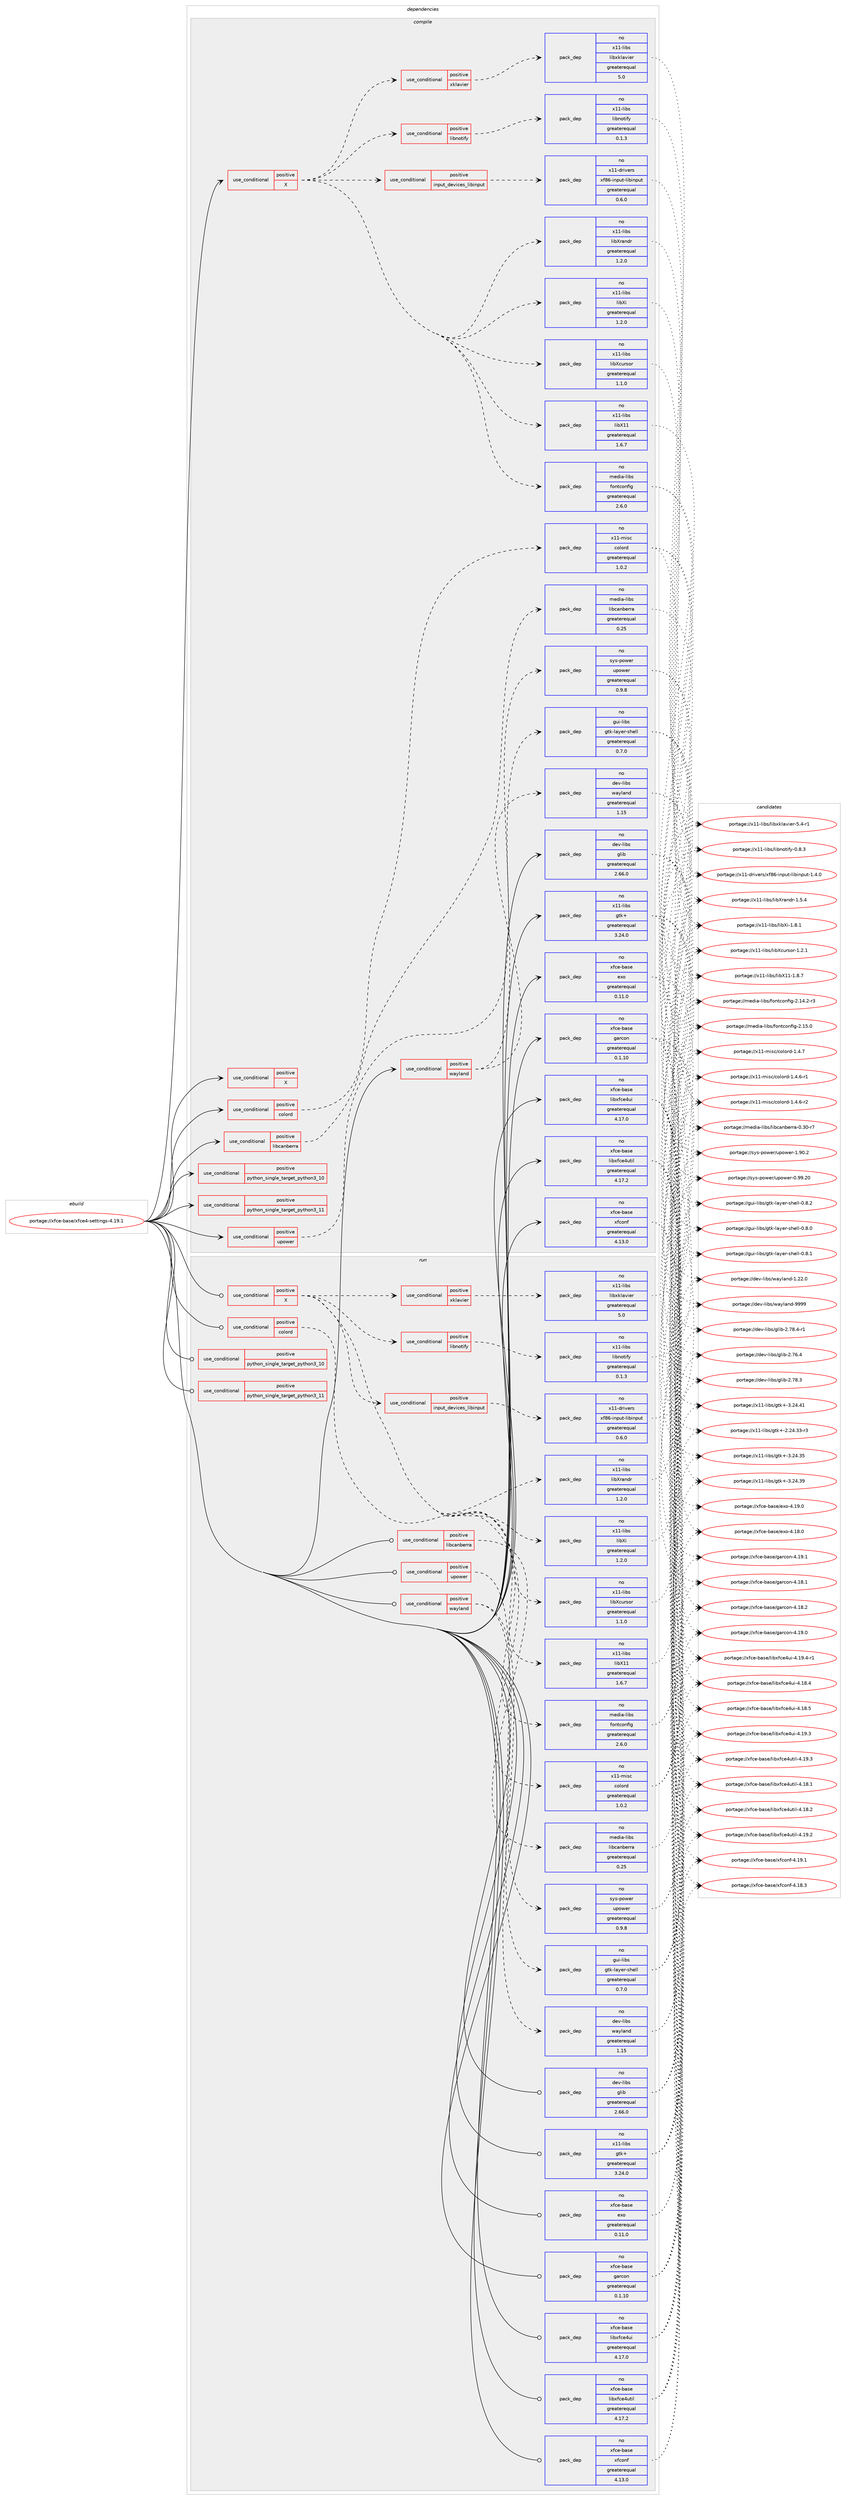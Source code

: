 digraph prolog {

# *************
# Graph options
# *************

newrank=true;
concentrate=true;
compound=true;
graph [rankdir=LR,fontname=Helvetica,fontsize=10,ranksep=1.5];#, ranksep=2.5, nodesep=0.2];
edge  [arrowhead=vee];
node  [fontname=Helvetica,fontsize=10];

# **********
# The ebuild
# **********

subgraph cluster_leftcol {
color=gray;
rank=same;
label=<<i>ebuild</i>>;
id [label="portage://xfce-base/xfce4-settings-4.19.1", color=red, width=4, href="../xfce-base/xfce4-settings-4.19.1.svg"];
}

# ****************
# The dependencies
# ****************

subgraph cluster_midcol {
color=gray;
label=<<i>dependencies</i>>;
subgraph cluster_compile {
fillcolor="#eeeeee";
style=filled;
label=<<i>compile</i>>;
subgraph cond17835 {
dependency27561 [label=<<TABLE BORDER="0" CELLBORDER="1" CELLSPACING="0" CELLPADDING="4"><TR><TD ROWSPAN="3" CELLPADDING="10">use_conditional</TD></TR><TR><TD>positive</TD></TR><TR><TD>X</TD></TR></TABLE>>, shape=none, color=red];
subgraph pack9404 {
dependency27562 [label=<<TABLE BORDER="0" CELLBORDER="1" CELLSPACING="0" CELLPADDING="4" WIDTH="220"><TR><TD ROWSPAN="6" CELLPADDING="30">pack_dep</TD></TR><TR><TD WIDTH="110">no</TD></TR><TR><TD>media-libs</TD></TR><TR><TD>fontconfig</TD></TR><TR><TD>greaterequal</TD></TR><TR><TD>2.6.0</TD></TR></TABLE>>, shape=none, color=blue];
}
dependency27561:e -> dependency27562:w [weight=20,style="dashed",arrowhead="vee"];
subgraph pack9405 {
dependency27563 [label=<<TABLE BORDER="0" CELLBORDER="1" CELLSPACING="0" CELLPADDING="4" WIDTH="220"><TR><TD ROWSPAN="6" CELLPADDING="30">pack_dep</TD></TR><TR><TD WIDTH="110">no</TD></TR><TR><TD>x11-libs</TD></TR><TR><TD>libX11</TD></TR><TR><TD>greaterequal</TD></TR><TR><TD>1.6.7</TD></TR></TABLE>>, shape=none, color=blue];
}
dependency27561:e -> dependency27563:w [weight=20,style="dashed",arrowhead="vee"];
subgraph pack9406 {
dependency27564 [label=<<TABLE BORDER="0" CELLBORDER="1" CELLSPACING="0" CELLPADDING="4" WIDTH="220"><TR><TD ROWSPAN="6" CELLPADDING="30">pack_dep</TD></TR><TR><TD WIDTH="110">no</TD></TR><TR><TD>x11-libs</TD></TR><TR><TD>libXcursor</TD></TR><TR><TD>greaterequal</TD></TR><TR><TD>1.1.0</TD></TR></TABLE>>, shape=none, color=blue];
}
dependency27561:e -> dependency27564:w [weight=20,style="dashed",arrowhead="vee"];
subgraph pack9407 {
dependency27565 [label=<<TABLE BORDER="0" CELLBORDER="1" CELLSPACING="0" CELLPADDING="4" WIDTH="220"><TR><TD ROWSPAN="6" CELLPADDING="30">pack_dep</TD></TR><TR><TD WIDTH="110">no</TD></TR><TR><TD>x11-libs</TD></TR><TR><TD>libXi</TD></TR><TR><TD>greaterequal</TD></TR><TR><TD>1.2.0</TD></TR></TABLE>>, shape=none, color=blue];
}
dependency27561:e -> dependency27565:w [weight=20,style="dashed",arrowhead="vee"];
subgraph pack9408 {
dependency27566 [label=<<TABLE BORDER="0" CELLBORDER="1" CELLSPACING="0" CELLPADDING="4" WIDTH="220"><TR><TD ROWSPAN="6" CELLPADDING="30">pack_dep</TD></TR><TR><TD WIDTH="110">no</TD></TR><TR><TD>x11-libs</TD></TR><TR><TD>libXrandr</TD></TR><TR><TD>greaterequal</TD></TR><TR><TD>1.2.0</TD></TR></TABLE>>, shape=none, color=blue];
}
dependency27561:e -> dependency27566:w [weight=20,style="dashed",arrowhead="vee"];
subgraph cond17836 {
dependency27567 [label=<<TABLE BORDER="0" CELLBORDER="1" CELLSPACING="0" CELLPADDING="4"><TR><TD ROWSPAN="3" CELLPADDING="10">use_conditional</TD></TR><TR><TD>positive</TD></TR><TR><TD>input_devices_libinput</TD></TR></TABLE>>, shape=none, color=red];
subgraph pack9409 {
dependency27568 [label=<<TABLE BORDER="0" CELLBORDER="1" CELLSPACING="0" CELLPADDING="4" WIDTH="220"><TR><TD ROWSPAN="6" CELLPADDING="30">pack_dep</TD></TR><TR><TD WIDTH="110">no</TD></TR><TR><TD>x11-drivers</TD></TR><TR><TD>xf86-input-libinput</TD></TR><TR><TD>greaterequal</TD></TR><TR><TD>0.6.0</TD></TR></TABLE>>, shape=none, color=blue];
}
dependency27567:e -> dependency27568:w [weight=20,style="dashed",arrowhead="vee"];
}
dependency27561:e -> dependency27567:w [weight=20,style="dashed",arrowhead="vee"];
subgraph cond17837 {
dependency27569 [label=<<TABLE BORDER="0" CELLBORDER="1" CELLSPACING="0" CELLPADDING="4"><TR><TD ROWSPAN="3" CELLPADDING="10">use_conditional</TD></TR><TR><TD>positive</TD></TR><TR><TD>libnotify</TD></TR></TABLE>>, shape=none, color=red];
subgraph pack9410 {
dependency27570 [label=<<TABLE BORDER="0" CELLBORDER="1" CELLSPACING="0" CELLPADDING="4" WIDTH="220"><TR><TD ROWSPAN="6" CELLPADDING="30">pack_dep</TD></TR><TR><TD WIDTH="110">no</TD></TR><TR><TD>x11-libs</TD></TR><TR><TD>libnotify</TD></TR><TR><TD>greaterequal</TD></TR><TR><TD>0.1.3</TD></TR></TABLE>>, shape=none, color=blue];
}
dependency27569:e -> dependency27570:w [weight=20,style="dashed",arrowhead="vee"];
}
dependency27561:e -> dependency27569:w [weight=20,style="dashed",arrowhead="vee"];
subgraph cond17838 {
dependency27571 [label=<<TABLE BORDER="0" CELLBORDER="1" CELLSPACING="0" CELLPADDING="4"><TR><TD ROWSPAN="3" CELLPADDING="10">use_conditional</TD></TR><TR><TD>positive</TD></TR><TR><TD>xklavier</TD></TR></TABLE>>, shape=none, color=red];
subgraph pack9411 {
dependency27572 [label=<<TABLE BORDER="0" CELLBORDER="1" CELLSPACING="0" CELLPADDING="4" WIDTH="220"><TR><TD ROWSPAN="6" CELLPADDING="30">pack_dep</TD></TR><TR><TD WIDTH="110">no</TD></TR><TR><TD>x11-libs</TD></TR><TR><TD>libxklavier</TD></TR><TR><TD>greaterequal</TD></TR><TR><TD>5.0</TD></TR></TABLE>>, shape=none, color=blue];
}
dependency27571:e -> dependency27572:w [weight=20,style="dashed",arrowhead="vee"];
}
dependency27561:e -> dependency27571:w [weight=20,style="dashed",arrowhead="vee"];
}
id:e -> dependency27561:w [weight=20,style="solid",arrowhead="vee"];
subgraph cond17839 {
dependency27573 [label=<<TABLE BORDER="0" CELLBORDER="1" CELLSPACING="0" CELLPADDING="4"><TR><TD ROWSPAN="3" CELLPADDING="10">use_conditional</TD></TR><TR><TD>positive</TD></TR><TR><TD>X</TD></TR></TABLE>>, shape=none, color=red];
# *** BEGIN UNKNOWN DEPENDENCY TYPE (TODO) ***
# dependency27573 -> package_dependency(portage://xfce-base/xfce4-settings-4.19.1,install,no,x11-base,xorg-proto,none,[,,],[],[])
# *** END UNKNOWN DEPENDENCY TYPE (TODO) ***

}
id:e -> dependency27573:w [weight=20,style="solid",arrowhead="vee"];
subgraph cond17840 {
dependency27574 [label=<<TABLE BORDER="0" CELLBORDER="1" CELLSPACING="0" CELLPADDING="4"><TR><TD ROWSPAN="3" CELLPADDING="10">use_conditional</TD></TR><TR><TD>positive</TD></TR><TR><TD>colord</TD></TR></TABLE>>, shape=none, color=red];
subgraph pack9412 {
dependency27575 [label=<<TABLE BORDER="0" CELLBORDER="1" CELLSPACING="0" CELLPADDING="4" WIDTH="220"><TR><TD ROWSPAN="6" CELLPADDING="30">pack_dep</TD></TR><TR><TD WIDTH="110">no</TD></TR><TR><TD>x11-misc</TD></TR><TR><TD>colord</TD></TR><TR><TD>greaterequal</TD></TR><TR><TD>1.0.2</TD></TR></TABLE>>, shape=none, color=blue];
}
dependency27574:e -> dependency27575:w [weight=20,style="dashed",arrowhead="vee"];
}
id:e -> dependency27574:w [weight=20,style="solid",arrowhead="vee"];
subgraph cond17841 {
dependency27576 [label=<<TABLE BORDER="0" CELLBORDER="1" CELLSPACING="0" CELLPADDING="4"><TR><TD ROWSPAN="3" CELLPADDING="10">use_conditional</TD></TR><TR><TD>positive</TD></TR><TR><TD>libcanberra</TD></TR></TABLE>>, shape=none, color=red];
subgraph pack9413 {
dependency27577 [label=<<TABLE BORDER="0" CELLBORDER="1" CELLSPACING="0" CELLPADDING="4" WIDTH="220"><TR><TD ROWSPAN="6" CELLPADDING="30">pack_dep</TD></TR><TR><TD WIDTH="110">no</TD></TR><TR><TD>media-libs</TD></TR><TR><TD>libcanberra</TD></TR><TR><TD>greaterequal</TD></TR><TR><TD>0.25</TD></TR></TABLE>>, shape=none, color=blue];
}
dependency27576:e -> dependency27577:w [weight=20,style="dashed",arrowhead="vee"];
}
id:e -> dependency27576:w [weight=20,style="solid",arrowhead="vee"];
subgraph cond17842 {
dependency27578 [label=<<TABLE BORDER="0" CELLBORDER="1" CELLSPACING="0" CELLPADDING="4"><TR><TD ROWSPAN="3" CELLPADDING="10">use_conditional</TD></TR><TR><TD>positive</TD></TR><TR><TD>python_single_target_python3_10</TD></TR></TABLE>>, shape=none, color=red];
# *** BEGIN UNKNOWN DEPENDENCY TYPE (TODO) ***
# dependency27578 -> package_dependency(portage://xfce-base/xfce4-settings-4.19.1,install,no,dev-lang,python,none,[,,],[slot(3.10)],[])
# *** END UNKNOWN DEPENDENCY TYPE (TODO) ***

}
id:e -> dependency27578:w [weight=20,style="solid",arrowhead="vee"];
subgraph cond17843 {
dependency27579 [label=<<TABLE BORDER="0" CELLBORDER="1" CELLSPACING="0" CELLPADDING="4"><TR><TD ROWSPAN="3" CELLPADDING="10">use_conditional</TD></TR><TR><TD>positive</TD></TR><TR><TD>python_single_target_python3_11</TD></TR></TABLE>>, shape=none, color=red];
# *** BEGIN UNKNOWN DEPENDENCY TYPE (TODO) ***
# dependency27579 -> package_dependency(portage://xfce-base/xfce4-settings-4.19.1,install,no,dev-lang,python,none,[,,],[slot(3.11)],[])
# *** END UNKNOWN DEPENDENCY TYPE (TODO) ***

}
id:e -> dependency27579:w [weight=20,style="solid",arrowhead="vee"];
subgraph cond17844 {
dependency27580 [label=<<TABLE BORDER="0" CELLBORDER="1" CELLSPACING="0" CELLPADDING="4"><TR><TD ROWSPAN="3" CELLPADDING="10">use_conditional</TD></TR><TR><TD>positive</TD></TR><TR><TD>upower</TD></TR></TABLE>>, shape=none, color=red];
subgraph pack9414 {
dependency27581 [label=<<TABLE BORDER="0" CELLBORDER="1" CELLSPACING="0" CELLPADDING="4" WIDTH="220"><TR><TD ROWSPAN="6" CELLPADDING="30">pack_dep</TD></TR><TR><TD WIDTH="110">no</TD></TR><TR><TD>sys-power</TD></TR><TR><TD>upower</TD></TR><TR><TD>greaterequal</TD></TR><TR><TD>0.9.8</TD></TR></TABLE>>, shape=none, color=blue];
}
dependency27580:e -> dependency27581:w [weight=20,style="dashed",arrowhead="vee"];
}
id:e -> dependency27580:w [weight=20,style="solid",arrowhead="vee"];
subgraph cond17845 {
dependency27582 [label=<<TABLE BORDER="0" CELLBORDER="1" CELLSPACING="0" CELLPADDING="4"><TR><TD ROWSPAN="3" CELLPADDING="10">use_conditional</TD></TR><TR><TD>positive</TD></TR><TR><TD>wayland</TD></TR></TABLE>>, shape=none, color=red];
subgraph pack9415 {
dependency27583 [label=<<TABLE BORDER="0" CELLBORDER="1" CELLSPACING="0" CELLPADDING="4" WIDTH="220"><TR><TD ROWSPAN="6" CELLPADDING="30">pack_dep</TD></TR><TR><TD WIDTH="110">no</TD></TR><TR><TD>dev-libs</TD></TR><TR><TD>wayland</TD></TR><TR><TD>greaterequal</TD></TR><TR><TD>1.15</TD></TR></TABLE>>, shape=none, color=blue];
}
dependency27582:e -> dependency27583:w [weight=20,style="dashed",arrowhead="vee"];
subgraph pack9416 {
dependency27584 [label=<<TABLE BORDER="0" CELLBORDER="1" CELLSPACING="0" CELLPADDING="4" WIDTH="220"><TR><TD ROWSPAN="6" CELLPADDING="30">pack_dep</TD></TR><TR><TD WIDTH="110">no</TD></TR><TR><TD>gui-libs</TD></TR><TR><TD>gtk-layer-shell</TD></TR><TR><TD>greaterequal</TD></TR><TR><TD>0.7.0</TD></TR></TABLE>>, shape=none, color=blue];
}
dependency27582:e -> dependency27584:w [weight=20,style="dashed",arrowhead="vee"];
}
id:e -> dependency27582:w [weight=20,style="solid",arrowhead="vee"];
subgraph pack9417 {
dependency27585 [label=<<TABLE BORDER="0" CELLBORDER="1" CELLSPACING="0" CELLPADDING="4" WIDTH="220"><TR><TD ROWSPAN="6" CELLPADDING="30">pack_dep</TD></TR><TR><TD WIDTH="110">no</TD></TR><TR><TD>dev-libs</TD></TR><TR><TD>glib</TD></TR><TR><TD>greaterequal</TD></TR><TR><TD>2.66.0</TD></TR></TABLE>>, shape=none, color=blue];
}
id:e -> dependency27585:w [weight=20,style="solid",arrowhead="vee"];
subgraph pack9418 {
dependency27586 [label=<<TABLE BORDER="0" CELLBORDER="1" CELLSPACING="0" CELLPADDING="4" WIDTH="220"><TR><TD ROWSPAN="6" CELLPADDING="30">pack_dep</TD></TR><TR><TD WIDTH="110">no</TD></TR><TR><TD>x11-libs</TD></TR><TR><TD>gtk+</TD></TR><TR><TD>greaterequal</TD></TR><TR><TD>3.24.0</TD></TR></TABLE>>, shape=none, color=blue];
}
id:e -> dependency27586:w [weight=20,style="solid",arrowhead="vee"];
subgraph pack9419 {
dependency27587 [label=<<TABLE BORDER="0" CELLBORDER="1" CELLSPACING="0" CELLPADDING="4" WIDTH="220"><TR><TD ROWSPAN="6" CELLPADDING="30">pack_dep</TD></TR><TR><TD WIDTH="110">no</TD></TR><TR><TD>xfce-base</TD></TR><TR><TD>exo</TD></TR><TR><TD>greaterequal</TD></TR><TR><TD>0.11.0</TD></TR></TABLE>>, shape=none, color=blue];
}
id:e -> dependency27587:w [weight=20,style="solid",arrowhead="vee"];
subgraph pack9420 {
dependency27588 [label=<<TABLE BORDER="0" CELLBORDER="1" CELLSPACING="0" CELLPADDING="4" WIDTH="220"><TR><TD ROWSPAN="6" CELLPADDING="30">pack_dep</TD></TR><TR><TD WIDTH="110">no</TD></TR><TR><TD>xfce-base</TD></TR><TR><TD>garcon</TD></TR><TR><TD>greaterequal</TD></TR><TR><TD>0.1.10</TD></TR></TABLE>>, shape=none, color=blue];
}
id:e -> dependency27588:w [weight=20,style="solid",arrowhead="vee"];
subgraph pack9421 {
dependency27589 [label=<<TABLE BORDER="0" CELLBORDER="1" CELLSPACING="0" CELLPADDING="4" WIDTH="220"><TR><TD ROWSPAN="6" CELLPADDING="30">pack_dep</TD></TR><TR><TD WIDTH="110">no</TD></TR><TR><TD>xfce-base</TD></TR><TR><TD>libxfce4ui</TD></TR><TR><TD>greaterequal</TD></TR><TR><TD>4.17.0</TD></TR></TABLE>>, shape=none, color=blue];
}
id:e -> dependency27589:w [weight=20,style="solid",arrowhead="vee"];
subgraph pack9422 {
dependency27590 [label=<<TABLE BORDER="0" CELLBORDER="1" CELLSPACING="0" CELLPADDING="4" WIDTH="220"><TR><TD ROWSPAN="6" CELLPADDING="30">pack_dep</TD></TR><TR><TD WIDTH="110">no</TD></TR><TR><TD>xfce-base</TD></TR><TR><TD>libxfce4util</TD></TR><TR><TD>greaterequal</TD></TR><TR><TD>4.17.2</TD></TR></TABLE>>, shape=none, color=blue];
}
id:e -> dependency27590:w [weight=20,style="solid",arrowhead="vee"];
subgraph pack9423 {
dependency27591 [label=<<TABLE BORDER="0" CELLBORDER="1" CELLSPACING="0" CELLPADDING="4" WIDTH="220"><TR><TD ROWSPAN="6" CELLPADDING="30">pack_dep</TD></TR><TR><TD WIDTH="110">no</TD></TR><TR><TD>xfce-base</TD></TR><TR><TD>xfconf</TD></TR><TR><TD>greaterequal</TD></TR><TR><TD>4.13.0</TD></TR></TABLE>>, shape=none, color=blue];
}
id:e -> dependency27591:w [weight=20,style="solid",arrowhead="vee"];
}
subgraph cluster_compileandrun {
fillcolor="#eeeeee";
style=filled;
label=<<i>compile and run</i>>;
}
subgraph cluster_run {
fillcolor="#eeeeee";
style=filled;
label=<<i>run</i>>;
subgraph cond17846 {
dependency27592 [label=<<TABLE BORDER="0" CELLBORDER="1" CELLSPACING="0" CELLPADDING="4"><TR><TD ROWSPAN="3" CELLPADDING="10">use_conditional</TD></TR><TR><TD>positive</TD></TR><TR><TD>X</TD></TR></TABLE>>, shape=none, color=red];
subgraph pack9424 {
dependency27593 [label=<<TABLE BORDER="0" CELLBORDER="1" CELLSPACING="0" CELLPADDING="4" WIDTH="220"><TR><TD ROWSPAN="6" CELLPADDING="30">pack_dep</TD></TR><TR><TD WIDTH="110">no</TD></TR><TR><TD>media-libs</TD></TR><TR><TD>fontconfig</TD></TR><TR><TD>greaterequal</TD></TR><TR><TD>2.6.0</TD></TR></TABLE>>, shape=none, color=blue];
}
dependency27592:e -> dependency27593:w [weight=20,style="dashed",arrowhead="vee"];
subgraph pack9425 {
dependency27594 [label=<<TABLE BORDER="0" CELLBORDER="1" CELLSPACING="0" CELLPADDING="4" WIDTH="220"><TR><TD ROWSPAN="6" CELLPADDING="30">pack_dep</TD></TR><TR><TD WIDTH="110">no</TD></TR><TR><TD>x11-libs</TD></TR><TR><TD>libX11</TD></TR><TR><TD>greaterequal</TD></TR><TR><TD>1.6.7</TD></TR></TABLE>>, shape=none, color=blue];
}
dependency27592:e -> dependency27594:w [weight=20,style="dashed",arrowhead="vee"];
subgraph pack9426 {
dependency27595 [label=<<TABLE BORDER="0" CELLBORDER="1" CELLSPACING="0" CELLPADDING="4" WIDTH="220"><TR><TD ROWSPAN="6" CELLPADDING="30">pack_dep</TD></TR><TR><TD WIDTH="110">no</TD></TR><TR><TD>x11-libs</TD></TR><TR><TD>libXcursor</TD></TR><TR><TD>greaterequal</TD></TR><TR><TD>1.1.0</TD></TR></TABLE>>, shape=none, color=blue];
}
dependency27592:e -> dependency27595:w [weight=20,style="dashed",arrowhead="vee"];
subgraph pack9427 {
dependency27596 [label=<<TABLE BORDER="0" CELLBORDER="1" CELLSPACING="0" CELLPADDING="4" WIDTH="220"><TR><TD ROWSPAN="6" CELLPADDING="30">pack_dep</TD></TR><TR><TD WIDTH="110">no</TD></TR><TR><TD>x11-libs</TD></TR><TR><TD>libXi</TD></TR><TR><TD>greaterequal</TD></TR><TR><TD>1.2.0</TD></TR></TABLE>>, shape=none, color=blue];
}
dependency27592:e -> dependency27596:w [weight=20,style="dashed",arrowhead="vee"];
subgraph pack9428 {
dependency27597 [label=<<TABLE BORDER="0" CELLBORDER="1" CELLSPACING="0" CELLPADDING="4" WIDTH="220"><TR><TD ROWSPAN="6" CELLPADDING="30">pack_dep</TD></TR><TR><TD WIDTH="110">no</TD></TR><TR><TD>x11-libs</TD></TR><TR><TD>libXrandr</TD></TR><TR><TD>greaterequal</TD></TR><TR><TD>1.2.0</TD></TR></TABLE>>, shape=none, color=blue];
}
dependency27592:e -> dependency27597:w [weight=20,style="dashed",arrowhead="vee"];
subgraph cond17847 {
dependency27598 [label=<<TABLE BORDER="0" CELLBORDER="1" CELLSPACING="0" CELLPADDING="4"><TR><TD ROWSPAN="3" CELLPADDING="10">use_conditional</TD></TR><TR><TD>positive</TD></TR><TR><TD>input_devices_libinput</TD></TR></TABLE>>, shape=none, color=red];
subgraph pack9429 {
dependency27599 [label=<<TABLE BORDER="0" CELLBORDER="1" CELLSPACING="0" CELLPADDING="4" WIDTH="220"><TR><TD ROWSPAN="6" CELLPADDING="30">pack_dep</TD></TR><TR><TD WIDTH="110">no</TD></TR><TR><TD>x11-drivers</TD></TR><TR><TD>xf86-input-libinput</TD></TR><TR><TD>greaterequal</TD></TR><TR><TD>0.6.0</TD></TR></TABLE>>, shape=none, color=blue];
}
dependency27598:e -> dependency27599:w [weight=20,style="dashed",arrowhead="vee"];
}
dependency27592:e -> dependency27598:w [weight=20,style="dashed",arrowhead="vee"];
subgraph cond17848 {
dependency27600 [label=<<TABLE BORDER="0" CELLBORDER="1" CELLSPACING="0" CELLPADDING="4"><TR><TD ROWSPAN="3" CELLPADDING="10">use_conditional</TD></TR><TR><TD>positive</TD></TR><TR><TD>libnotify</TD></TR></TABLE>>, shape=none, color=red];
subgraph pack9430 {
dependency27601 [label=<<TABLE BORDER="0" CELLBORDER="1" CELLSPACING="0" CELLPADDING="4" WIDTH="220"><TR><TD ROWSPAN="6" CELLPADDING="30">pack_dep</TD></TR><TR><TD WIDTH="110">no</TD></TR><TR><TD>x11-libs</TD></TR><TR><TD>libnotify</TD></TR><TR><TD>greaterequal</TD></TR><TR><TD>0.1.3</TD></TR></TABLE>>, shape=none, color=blue];
}
dependency27600:e -> dependency27601:w [weight=20,style="dashed",arrowhead="vee"];
}
dependency27592:e -> dependency27600:w [weight=20,style="dashed",arrowhead="vee"];
subgraph cond17849 {
dependency27602 [label=<<TABLE BORDER="0" CELLBORDER="1" CELLSPACING="0" CELLPADDING="4"><TR><TD ROWSPAN="3" CELLPADDING="10">use_conditional</TD></TR><TR><TD>positive</TD></TR><TR><TD>xklavier</TD></TR></TABLE>>, shape=none, color=red];
subgraph pack9431 {
dependency27603 [label=<<TABLE BORDER="0" CELLBORDER="1" CELLSPACING="0" CELLPADDING="4" WIDTH="220"><TR><TD ROWSPAN="6" CELLPADDING="30">pack_dep</TD></TR><TR><TD WIDTH="110">no</TD></TR><TR><TD>x11-libs</TD></TR><TR><TD>libxklavier</TD></TR><TR><TD>greaterequal</TD></TR><TR><TD>5.0</TD></TR></TABLE>>, shape=none, color=blue];
}
dependency27602:e -> dependency27603:w [weight=20,style="dashed",arrowhead="vee"];
}
dependency27592:e -> dependency27602:w [weight=20,style="dashed",arrowhead="vee"];
}
id:e -> dependency27592:w [weight=20,style="solid",arrowhead="odot"];
subgraph cond17850 {
dependency27604 [label=<<TABLE BORDER="0" CELLBORDER="1" CELLSPACING="0" CELLPADDING="4"><TR><TD ROWSPAN="3" CELLPADDING="10">use_conditional</TD></TR><TR><TD>positive</TD></TR><TR><TD>colord</TD></TR></TABLE>>, shape=none, color=red];
subgraph pack9432 {
dependency27605 [label=<<TABLE BORDER="0" CELLBORDER="1" CELLSPACING="0" CELLPADDING="4" WIDTH="220"><TR><TD ROWSPAN="6" CELLPADDING="30">pack_dep</TD></TR><TR><TD WIDTH="110">no</TD></TR><TR><TD>x11-misc</TD></TR><TR><TD>colord</TD></TR><TR><TD>greaterequal</TD></TR><TR><TD>1.0.2</TD></TR></TABLE>>, shape=none, color=blue];
}
dependency27604:e -> dependency27605:w [weight=20,style="dashed",arrowhead="vee"];
}
id:e -> dependency27604:w [weight=20,style="solid",arrowhead="odot"];
subgraph cond17851 {
dependency27606 [label=<<TABLE BORDER="0" CELLBORDER="1" CELLSPACING="0" CELLPADDING="4"><TR><TD ROWSPAN="3" CELLPADDING="10">use_conditional</TD></TR><TR><TD>positive</TD></TR><TR><TD>libcanberra</TD></TR></TABLE>>, shape=none, color=red];
subgraph pack9433 {
dependency27607 [label=<<TABLE BORDER="0" CELLBORDER="1" CELLSPACING="0" CELLPADDING="4" WIDTH="220"><TR><TD ROWSPAN="6" CELLPADDING="30">pack_dep</TD></TR><TR><TD WIDTH="110">no</TD></TR><TR><TD>media-libs</TD></TR><TR><TD>libcanberra</TD></TR><TR><TD>greaterequal</TD></TR><TR><TD>0.25</TD></TR></TABLE>>, shape=none, color=blue];
}
dependency27606:e -> dependency27607:w [weight=20,style="dashed",arrowhead="vee"];
}
id:e -> dependency27606:w [weight=20,style="solid",arrowhead="odot"];
subgraph cond17852 {
dependency27608 [label=<<TABLE BORDER="0" CELLBORDER="1" CELLSPACING="0" CELLPADDING="4"><TR><TD ROWSPAN="3" CELLPADDING="10">use_conditional</TD></TR><TR><TD>positive</TD></TR><TR><TD>python_single_target_python3_10</TD></TR></TABLE>>, shape=none, color=red];
# *** BEGIN UNKNOWN DEPENDENCY TYPE (TODO) ***
# dependency27608 -> package_dependency(portage://xfce-base/xfce4-settings-4.19.1,run,no,dev-lang,python,none,[,,],[slot(3.10)],[])
# *** END UNKNOWN DEPENDENCY TYPE (TODO) ***

}
id:e -> dependency27608:w [weight=20,style="solid",arrowhead="odot"];
subgraph cond17853 {
dependency27609 [label=<<TABLE BORDER="0" CELLBORDER="1" CELLSPACING="0" CELLPADDING="4"><TR><TD ROWSPAN="3" CELLPADDING="10">use_conditional</TD></TR><TR><TD>positive</TD></TR><TR><TD>python_single_target_python3_11</TD></TR></TABLE>>, shape=none, color=red];
# *** BEGIN UNKNOWN DEPENDENCY TYPE (TODO) ***
# dependency27609 -> package_dependency(portage://xfce-base/xfce4-settings-4.19.1,run,no,dev-lang,python,none,[,,],[slot(3.11)],[])
# *** END UNKNOWN DEPENDENCY TYPE (TODO) ***

}
id:e -> dependency27609:w [weight=20,style="solid",arrowhead="odot"];
subgraph cond17854 {
dependency27610 [label=<<TABLE BORDER="0" CELLBORDER="1" CELLSPACING="0" CELLPADDING="4"><TR><TD ROWSPAN="3" CELLPADDING="10">use_conditional</TD></TR><TR><TD>positive</TD></TR><TR><TD>upower</TD></TR></TABLE>>, shape=none, color=red];
subgraph pack9434 {
dependency27611 [label=<<TABLE BORDER="0" CELLBORDER="1" CELLSPACING="0" CELLPADDING="4" WIDTH="220"><TR><TD ROWSPAN="6" CELLPADDING="30">pack_dep</TD></TR><TR><TD WIDTH="110">no</TD></TR><TR><TD>sys-power</TD></TR><TR><TD>upower</TD></TR><TR><TD>greaterequal</TD></TR><TR><TD>0.9.8</TD></TR></TABLE>>, shape=none, color=blue];
}
dependency27610:e -> dependency27611:w [weight=20,style="dashed",arrowhead="vee"];
}
id:e -> dependency27610:w [weight=20,style="solid",arrowhead="odot"];
subgraph cond17855 {
dependency27612 [label=<<TABLE BORDER="0" CELLBORDER="1" CELLSPACING="0" CELLPADDING="4"><TR><TD ROWSPAN="3" CELLPADDING="10">use_conditional</TD></TR><TR><TD>positive</TD></TR><TR><TD>wayland</TD></TR></TABLE>>, shape=none, color=red];
subgraph pack9435 {
dependency27613 [label=<<TABLE BORDER="0" CELLBORDER="1" CELLSPACING="0" CELLPADDING="4" WIDTH="220"><TR><TD ROWSPAN="6" CELLPADDING="30">pack_dep</TD></TR><TR><TD WIDTH="110">no</TD></TR><TR><TD>dev-libs</TD></TR><TR><TD>wayland</TD></TR><TR><TD>greaterequal</TD></TR><TR><TD>1.15</TD></TR></TABLE>>, shape=none, color=blue];
}
dependency27612:e -> dependency27613:w [weight=20,style="dashed",arrowhead="vee"];
subgraph pack9436 {
dependency27614 [label=<<TABLE BORDER="0" CELLBORDER="1" CELLSPACING="0" CELLPADDING="4" WIDTH="220"><TR><TD ROWSPAN="6" CELLPADDING="30">pack_dep</TD></TR><TR><TD WIDTH="110">no</TD></TR><TR><TD>gui-libs</TD></TR><TR><TD>gtk-layer-shell</TD></TR><TR><TD>greaterequal</TD></TR><TR><TD>0.7.0</TD></TR></TABLE>>, shape=none, color=blue];
}
dependency27612:e -> dependency27614:w [weight=20,style="dashed",arrowhead="vee"];
}
id:e -> dependency27612:w [weight=20,style="solid",arrowhead="odot"];
subgraph pack9437 {
dependency27615 [label=<<TABLE BORDER="0" CELLBORDER="1" CELLSPACING="0" CELLPADDING="4" WIDTH="220"><TR><TD ROWSPAN="6" CELLPADDING="30">pack_dep</TD></TR><TR><TD WIDTH="110">no</TD></TR><TR><TD>dev-libs</TD></TR><TR><TD>glib</TD></TR><TR><TD>greaterequal</TD></TR><TR><TD>2.66.0</TD></TR></TABLE>>, shape=none, color=blue];
}
id:e -> dependency27615:w [weight=20,style="solid",arrowhead="odot"];
subgraph pack9438 {
dependency27616 [label=<<TABLE BORDER="0" CELLBORDER="1" CELLSPACING="0" CELLPADDING="4" WIDTH="220"><TR><TD ROWSPAN="6" CELLPADDING="30">pack_dep</TD></TR><TR><TD WIDTH="110">no</TD></TR><TR><TD>x11-libs</TD></TR><TR><TD>gtk+</TD></TR><TR><TD>greaterequal</TD></TR><TR><TD>3.24.0</TD></TR></TABLE>>, shape=none, color=blue];
}
id:e -> dependency27616:w [weight=20,style="solid",arrowhead="odot"];
subgraph pack9439 {
dependency27617 [label=<<TABLE BORDER="0" CELLBORDER="1" CELLSPACING="0" CELLPADDING="4" WIDTH="220"><TR><TD ROWSPAN="6" CELLPADDING="30">pack_dep</TD></TR><TR><TD WIDTH="110">no</TD></TR><TR><TD>xfce-base</TD></TR><TR><TD>exo</TD></TR><TR><TD>greaterequal</TD></TR><TR><TD>0.11.0</TD></TR></TABLE>>, shape=none, color=blue];
}
id:e -> dependency27617:w [weight=20,style="solid",arrowhead="odot"];
subgraph pack9440 {
dependency27618 [label=<<TABLE BORDER="0" CELLBORDER="1" CELLSPACING="0" CELLPADDING="4" WIDTH="220"><TR><TD ROWSPAN="6" CELLPADDING="30">pack_dep</TD></TR><TR><TD WIDTH="110">no</TD></TR><TR><TD>xfce-base</TD></TR><TR><TD>garcon</TD></TR><TR><TD>greaterequal</TD></TR><TR><TD>0.1.10</TD></TR></TABLE>>, shape=none, color=blue];
}
id:e -> dependency27618:w [weight=20,style="solid",arrowhead="odot"];
subgraph pack9441 {
dependency27619 [label=<<TABLE BORDER="0" CELLBORDER="1" CELLSPACING="0" CELLPADDING="4" WIDTH="220"><TR><TD ROWSPAN="6" CELLPADDING="30">pack_dep</TD></TR><TR><TD WIDTH="110">no</TD></TR><TR><TD>xfce-base</TD></TR><TR><TD>libxfce4ui</TD></TR><TR><TD>greaterequal</TD></TR><TR><TD>4.17.0</TD></TR></TABLE>>, shape=none, color=blue];
}
id:e -> dependency27619:w [weight=20,style="solid",arrowhead="odot"];
subgraph pack9442 {
dependency27620 [label=<<TABLE BORDER="0" CELLBORDER="1" CELLSPACING="0" CELLPADDING="4" WIDTH="220"><TR><TD ROWSPAN="6" CELLPADDING="30">pack_dep</TD></TR><TR><TD WIDTH="110">no</TD></TR><TR><TD>xfce-base</TD></TR><TR><TD>libxfce4util</TD></TR><TR><TD>greaterequal</TD></TR><TR><TD>4.17.2</TD></TR></TABLE>>, shape=none, color=blue];
}
id:e -> dependency27620:w [weight=20,style="solid",arrowhead="odot"];
subgraph pack9443 {
dependency27621 [label=<<TABLE BORDER="0" CELLBORDER="1" CELLSPACING="0" CELLPADDING="4" WIDTH="220"><TR><TD ROWSPAN="6" CELLPADDING="30">pack_dep</TD></TR><TR><TD WIDTH="110">no</TD></TR><TR><TD>xfce-base</TD></TR><TR><TD>xfconf</TD></TR><TR><TD>greaterequal</TD></TR><TR><TD>4.13.0</TD></TR></TABLE>>, shape=none, color=blue];
}
id:e -> dependency27621:w [weight=20,style="solid",arrowhead="odot"];
}
}

# **************
# The candidates
# **************

subgraph cluster_choices {
rank=same;
color=gray;
label=<<i>candidates</i>>;

subgraph choice9404 {
color=black;
nodesep=1;
choice1091011001059745108105981154710211111011699111110102105103455046495246504511451 [label="portage://media-libs/fontconfig-2.14.2-r3", color=red, width=4,href="../media-libs/fontconfig-2.14.2-r3.svg"];
choice109101100105974510810598115471021111101169911111010210510345504649534648 [label="portage://media-libs/fontconfig-2.15.0", color=red, width=4,href="../media-libs/fontconfig-2.15.0.svg"];
dependency27562:e -> choice1091011001059745108105981154710211111011699111110102105103455046495246504511451:w [style=dotted,weight="100"];
dependency27562:e -> choice109101100105974510810598115471021111101169911111010210510345504649534648:w [style=dotted,weight="100"];
}
subgraph choice9405 {
color=black;
nodesep=1;
choice120494945108105981154710810598884949454946564655 [label="portage://x11-libs/libX11-1.8.7", color=red, width=4,href="../x11-libs/libX11-1.8.7.svg"];
dependency27563:e -> choice120494945108105981154710810598884949454946564655:w [style=dotted,weight="100"];
}
subgraph choice9406 {
color=black;
nodesep=1;
choice1204949451081059811547108105988899117114115111114454946504649 [label="portage://x11-libs/libXcursor-1.2.1", color=red, width=4,href="../x11-libs/libXcursor-1.2.1.svg"];
dependency27564:e -> choice1204949451081059811547108105988899117114115111114454946504649:w [style=dotted,weight="100"];
}
subgraph choice9407 {
color=black;
nodesep=1;
choice12049494510810598115471081059888105454946564649 [label="portage://x11-libs/libXi-1.8.1", color=red, width=4,href="../x11-libs/libXi-1.8.1.svg"];
dependency27565:e -> choice12049494510810598115471081059888105454946564649:w [style=dotted,weight="100"];
}
subgraph choice9408 {
color=black;
nodesep=1;
choice1204949451081059811547108105988811497110100114454946534652 [label="portage://x11-libs/libXrandr-1.5.4", color=red, width=4,href="../x11-libs/libXrandr-1.5.4.svg"];
dependency27566:e -> choice1204949451081059811547108105988811497110100114454946534652:w [style=dotted,weight="100"];
}
subgraph choice9409 {
color=black;
nodesep=1;
choice120494945100114105118101114115471201025654451051101121171164510810598105110112117116454946524648 [label="portage://x11-drivers/xf86-input-libinput-1.4.0", color=red, width=4,href="../x11-drivers/xf86-input-libinput-1.4.0.svg"];
dependency27568:e -> choice120494945100114105118101114115471201025654451051101121171164510810598105110112117116454946524648:w [style=dotted,weight="100"];
}
subgraph choice9410 {
color=black;
nodesep=1;
choice120494945108105981154710810598110111116105102121454846564651 [label="portage://x11-libs/libnotify-0.8.3", color=red, width=4,href="../x11-libs/libnotify-0.8.3.svg"];
dependency27570:e -> choice120494945108105981154710810598110111116105102121454846564651:w [style=dotted,weight="100"];
}
subgraph choice9411 {
color=black;
nodesep=1;
choice12049494510810598115471081059812010710897118105101114455346524511449 [label="portage://x11-libs/libxklavier-5.4-r1", color=red, width=4,href="../x11-libs/libxklavier-5.4-r1.svg"];
dependency27572:e -> choice12049494510810598115471081059812010710897118105101114455346524511449:w [style=dotted,weight="100"];
}
subgraph choice9412 {
color=black;
nodesep=1;
choice1204949451091051159947991111081111141004549465246544511449 [label="portage://x11-misc/colord-1.4.6-r1", color=red, width=4,href="../x11-misc/colord-1.4.6-r1.svg"];
choice1204949451091051159947991111081111141004549465246544511450 [label="portage://x11-misc/colord-1.4.6-r2", color=red, width=4,href="../x11-misc/colord-1.4.6-r2.svg"];
choice120494945109105115994799111108111114100454946524655 [label="portage://x11-misc/colord-1.4.7", color=red, width=4,href="../x11-misc/colord-1.4.7.svg"];
dependency27575:e -> choice1204949451091051159947991111081111141004549465246544511449:w [style=dotted,weight="100"];
dependency27575:e -> choice1204949451091051159947991111081111141004549465246544511450:w [style=dotted,weight="100"];
dependency27575:e -> choice120494945109105115994799111108111114100454946524655:w [style=dotted,weight="100"];
}
subgraph choice9413 {
color=black;
nodesep=1;
choice10910110010597451081059811547108105989997110981011141149745484651484511455 [label="portage://media-libs/libcanberra-0.30-r7", color=red, width=4,href="../media-libs/libcanberra-0.30-r7.svg"];
dependency27577:e -> choice10910110010597451081059811547108105989997110981011141149745484651484511455:w [style=dotted,weight="100"];
}
subgraph choice9414 {
color=black;
nodesep=1;
choice11512111545112111119101114471171121111191011144548465757465048 [label="portage://sys-power/upower-0.99.20", color=red, width=4,href="../sys-power/upower-0.99.20.svg"];
choice115121115451121111191011144711711211111910111445494657484650 [label="portage://sys-power/upower-1.90.2", color=red, width=4,href="../sys-power/upower-1.90.2.svg"];
dependency27581:e -> choice11512111545112111119101114471171121111191011144548465757465048:w [style=dotted,weight="100"];
dependency27581:e -> choice115121115451121111191011144711711211111910111445494657484650:w [style=dotted,weight="100"];
}
subgraph choice9415 {
color=black;
nodesep=1;
choice100101118451081059811547119971211089711010045494650504648 [label="portage://dev-libs/wayland-1.22.0", color=red, width=4,href="../dev-libs/wayland-1.22.0.svg"];
choice10010111845108105981154711997121108971101004557575757 [label="portage://dev-libs/wayland-9999", color=red, width=4,href="../dev-libs/wayland-9999.svg"];
dependency27583:e -> choice100101118451081059811547119971211089711010045494650504648:w [style=dotted,weight="100"];
dependency27583:e -> choice10010111845108105981154711997121108971101004557575757:w [style=dotted,weight="100"];
}
subgraph choice9416 {
color=black;
nodesep=1;
choice103117105451081059811547103116107451089712110111445115104101108108454846564648 [label="portage://gui-libs/gtk-layer-shell-0.8.0", color=red, width=4,href="../gui-libs/gtk-layer-shell-0.8.0.svg"];
choice103117105451081059811547103116107451089712110111445115104101108108454846564649 [label="portage://gui-libs/gtk-layer-shell-0.8.1", color=red, width=4,href="../gui-libs/gtk-layer-shell-0.8.1.svg"];
choice103117105451081059811547103116107451089712110111445115104101108108454846564650 [label="portage://gui-libs/gtk-layer-shell-0.8.2", color=red, width=4,href="../gui-libs/gtk-layer-shell-0.8.2.svg"];
dependency27584:e -> choice103117105451081059811547103116107451089712110111445115104101108108454846564648:w [style=dotted,weight="100"];
dependency27584:e -> choice103117105451081059811547103116107451089712110111445115104101108108454846564649:w [style=dotted,weight="100"];
dependency27584:e -> choice103117105451081059811547103116107451089712110111445115104101108108454846564650:w [style=dotted,weight="100"];
}
subgraph choice9417 {
color=black;
nodesep=1;
choice1001011184510810598115471031081059845504655544652 [label="portage://dev-libs/glib-2.76.4", color=red, width=4,href="../dev-libs/glib-2.76.4.svg"];
choice1001011184510810598115471031081059845504655564651 [label="portage://dev-libs/glib-2.78.3", color=red, width=4,href="../dev-libs/glib-2.78.3.svg"];
choice10010111845108105981154710310810598455046555646524511449 [label="portage://dev-libs/glib-2.78.4-r1", color=red, width=4,href="../dev-libs/glib-2.78.4-r1.svg"];
dependency27585:e -> choice1001011184510810598115471031081059845504655544652:w [style=dotted,weight="100"];
dependency27585:e -> choice1001011184510810598115471031081059845504655564651:w [style=dotted,weight="100"];
dependency27585:e -> choice10010111845108105981154710310810598455046555646524511449:w [style=dotted,weight="100"];
}
subgraph choice9418 {
color=black;
nodesep=1;
choice12049494510810598115471031161074345504650524651514511451 [label="portage://x11-libs/gtk+-2.24.33-r3", color=red, width=4,href="../x11-libs/gtk+-2.24.33-r3.svg"];
choice1204949451081059811547103116107434551465052465153 [label="portage://x11-libs/gtk+-3.24.35", color=red, width=4,href="../x11-libs/gtk+-3.24.35.svg"];
choice1204949451081059811547103116107434551465052465157 [label="portage://x11-libs/gtk+-3.24.39", color=red, width=4,href="../x11-libs/gtk+-3.24.39.svg"];
choice1204949451081059811547103116107434551465052465249 [label="portage://x11-libs/gtk+-3.24.41", color=red, width=4,href="../x11-libs/gtk+-3.24.41.svg"];
dependency27586:e -> choice12049494510810598115471031161074345504650524651514511451:w [style=dotted,weight="100"];
dependency27586:e -> choice1204949451081059811547103116107434551465052465153:w [style=dotted,weight="100"];
dependency27586:e -> choice1204949451081059811547103116107434551465052465157:w [style=dotted,weight="100"];
dependency27586:e -> choice1204949451081059811547103116107434551465052465249:w [style=dotted,weight="100"];
}
subgraph choice9419 {
color=black;
nodesep=1;
choice120102991014598971151014710112011145524649564648 [label="portage://xfce-base/exo-4.18.0", color=red, width=4,href="../xfce-base/exo-4.18.0.svg"];
choice120102991014598971151014710112011145524649574648 [label="portage://xfce-base/exo-4.19.0", color=red, width=4,href="../xfce-base/exo-4.19.0.svg"];
dependency27587:e -> choice120102991014598971151014710112011145524649564648:w [style=dotted,weight="100"];
dependency27587:e -> choice120102991014598971151014710112011145524649574648:w [style=dotted,weight="100"];
}
subgraph choice9420 {
color=black;
nodesep=1;
choice1201029910145989711510147103971149911111045524649564649 [label="portage://xfce-base/garcon-4.18.1", color=red, width=4,href="../xfce-base/garcon-4.18.1.svg"];
choice1201029910145989711510147103971149911111045524649564650 [label="portage://xfce-base/garcon-4.18.2", color=red, width=4,href="../xfce-base/garcon-4.18.2.svg"];
choice1201029910145989711510147103971149911111045524649574648 [label="portage://xfce-base/garcon-4.19.0", color=red, width=4,href="../xfce-base/garcon-4.19.0.svg"];
choice1201029910145989711510147103971149911111045524649574649 [label="portage://xfce-base/garcon-4.19.1", color=red, width=4,href="../xfce-base/garcon-4.19.1.svg"];
dependency27588:e -> choice1201029910145989711510147103971149911111045524649564649:w [style=dotted,weight="100"];
dependency27588:e -> choice1201029910145989711510147103971149911111045524649564650:w [style=dotted,weight="100"];
dependency27588:e -> choice1201029910145989711510147103971149911111045524649574648:w [style=dotted,weight="100"];
dependency27588:e -> choice1201029910145989711510147103971149911111045524649574649:w [style=dotted,weight="100"];
}
subgraph choice9421 {
color=black;
nodesep=1;
choice120102991014598971151014710810598120102991015211710545524649564652 [label="portage://xfce-base/libxfce4ui-4.18.4", color=red, width=4,href="../xfce-base/libxfce4ui-4.18.4.svg"];
choice120102991014598971151014710810598120102991015211710545524649564653 [label="portage://xfce-base/libxfce4ui-4.18.5", color=red, width=4,href="../xfce-base/libxfce4ui-4.18.5.svg"];
choice120102991014598971151014710810598120102991015211710545524649574651 [label="portage://xfce-base/libxfce4ui-4.19.3", color=red, width=4,href="../xfce-base/libxfce4ui-4.19.3.svg"];
choice1201029910145989711510147108105981201029910152117105455246495746524511449 [label="portage://xfce-base/libxfce4ui-4.19.4-r1", color=red, width=4,href="../xfce-base/libxfce4ui-4.19.4-r1.svg"];
dependency27589:e -> choice120102991014598971151014710810598120102991015211710545524649564652:w [style=dotted,weight="100"];
dependency27589:e -> choice120102991014598971151014710810598120102991015211710545524649564653:w [style=dotted,weight="100"];
dependency27589:e -> choice120102991014598971151014710810598120102991015211710545524649574651:w [style=dotted,weight="100"];
dependency27589:e -> choice1201029910145989711510147108105981201029910152117105455246495746524511449:w [style=dotted,weight="100"];
}
subgraph choice9422 {
color=black;
nodesep=1;
choice120102991014598971151014710810598120102991015211711610510845524649564649 [label="portage://xfce-base/libxfce4util-4.18.1", color=red, width=4,href="../xfce-base/libxfce4util-4.18.1.svg"];
choice120102991014598971151014710810598120102991015211711610510845524649564650 [label="portage://xfce-base/libxfce4util-4.18.2", color=red, width=4,href="../xfce-base/libxfce4util-4.18.2.svg"];
choice120102991014598971151014710810598120102991015211711610510845524649574650 [label="portage://xfce-base/libxfce4util-4.19.2", color=red, width=4,href="../xfce-base/libxfce4util-4.19.2.svg"];
choice120102991014598971151014710810598120102991015211711610510845524649574651 [label="portage://xfce-base/libxfce4util-4.19.3", color=red, width=4,href="../xfce-base/libxfce4util-4.19.3.svg"];
dependency27590:e -> choice120102991014598971151014710810598120102991015211711610510845524649564649:w [style=dotted,weight="100"];
dependency27590:e -> choice120102991014598971151014710810598120102991015211711610510845524649564650:w [style=dotted,weight="100"];
dependency27590:e -> choice120102991014598971151014710810598120102991015211711610510845524649574650:w [style=dotted,weight="100"];
dependency27590:e -> choice120102991014598971151014710810598120102991015211711610510845524649574651:w [style=dotted,weight="100"];
}
subgraph choice9423 {
color=black;
nodesep=1;
choice12010299101459897115101471201029911111010245524649564651 [label="portage://xfce-base/xfconf-4.18.3", color=red, width=4,href="../xfce-base/xfconf-4.18.3.svg"];
choice12010299101459897115101471201029911111010245524649574649 [label="portage://xfce-base/xfconf-4.19.1", color=red, width=4,href="../xfce-base/xfconf-4.19.1.svg"];
dependency27591:e -> choice12010299101459897115101471201029911111010245524649564651:w [style=dotted,weight="100"];
dependency27591:e -> choice12010299101459897115101471201029911111010245524649574649:w [style=dotted,weight="100"];
}
subgraph choice9424 {
color=black;
nodesep=1;
choice1091011001059745108105981154710211111011699111110102105103455046495246504511451 [label="portage://media-libs/fontconfig-2.14.2-r3", color=red, width=4,href="../media-libs/fontconfig-2.14.2-r3.svg"];
choice109101100105974510810598115471021111101169911111010210510345504649534648 [label="portage://media-libs/fontconfig-2.15.0", color=red, width=4,href="../media-libs/fontconfig-2.15.0.svg"];
dependency27593:e -> choice1091011001059745108105981154710211111011699111110102105103455046495246504511451:w [style=dotted,weight="100"];
dependency27593:e -> choice109101100105974510810598115471021111101169911111010210510345504649534648:w [style=dotted,weight="100"];
}
subgraph choice9425 {
color=black;
nodesep=1;
choice120494945108105981154710810598884949454946564655 [label="portage://x11-libs/libX11-1.8.7", color=red, width=4,href="../x11-libs/libX11-1.8.7.svg"];
dependency27594:e -> choice120494945108105981154710810598884949454946564655:w [style=dotted,weight="100"];
}
subgraph choice9426 {
color=black;
nodesep=1;
choice1204949451081059811547108105988899117114115111114454946504649 [label="portage://x11-libs/libXcursor-1.2.1", color=red, width=4,href="../x11-libs/libXcursor-1.2.1.svg"];
dependency27595:e -> choice1204949451081059811547108105988899117114115111114454946504649:w [style=dotted,weight="100"];
}
subgraph choice9427 {
color=black;
nodesep=1;
choice12049494510810598115471081059888105454946564649 [label="portage://x11-libs/libXi-1.8.1", color=red, width=4,href="../x11-libs/libXi-1.8.1.svg"];
dependency27596:e -> choice12049494510810598115471081059888105454946564649:w [style=dotted,weight="100"];
}
subgraph choice9428 {
color=black;
nodesep=1;
choice1204949451081059811547108105988811497110100114454946534652 [label="portage://x11-libs/libXrandr-1.5.4", color=red, width=4,href="../x11-libs/libXrandr-1.5.4.svg"];
dependency27597:e -> choice1204949451081059811547108105988811497110100114454946534652:w [style=dotted,weight="100"];
}
subgraph choice9429 {
color=black;
nodesep=1;
choice120494945100114105118101114115471201025654451051101121171164510810598105110112117116454946524648 [label="portage://x11-drivers/xf86-input-libinput-1.4.0", color=red, width=4,href="../x11-drivers/xf86-input-libinput-1.4.0.svg"];
dependency27599:e -> choice120494945100114105118101114115471201025654451051101121171164510810598105110112117116454946524648:w [style=dotted,weight="100"];
}
subgraph choice9430 {
color=black;
nodesep=1;
choice120494945108105981154710810598110111116105102121454846564651 [label="portage://x11-libs/libnotify-0.8.3", color=red, width=4,href="../x11-libs/libnotify-0.8.3.svg"];
dependency27601:e -> choice120494945108105981154710810598110111116105102121454846564651:w [style=dotted,weight="100"];
}
subgraph choice9431 {
color=black;
nodesep=1;
choice12049494510810598115471081059812010710897118105101114455346524511449 [label="portage://x11-libs/libxklavier-5.4-r1", color=red, width=4,href="../x11-libs/libxklavier-5.4-r1.svg"];
dependency27603:e -> choice12049494510810598115471081059812010710897118105101114455346524511449:w [style=dotted,weight="100"];
}
subgraph choice9432 {
color=black;
nodesep=1;
choice1204949451091051159947991111081111141004549465246544511449 [label="portage://x11-misc/colord-1.4.6-r1", color=red, width=4,href="../x11-misc/colord-1.4.6-r1.svg"];
choice1204949451091051159947991111081111141004549465246544511450 [label="portage://x11-misc/colord-1.4.6-r2", color=red, width=4,href="../x11-misc/colord-1.4.6-r2.svg"];
choice120494945109105115994799111108111114100454946524655 [label="portage://x11-misc/colord-1.4.7", color=red, width=4,href="../x11-misc/colord-1.4.7.svg"];
dependency27605:e -> choice1204949451091051159947991111081111141004549465246544511449:w [style=dotted,weight="100"];
dependency27605:e -> choice1204949451091051159947991111081111141004549465246544511450:w [style=dotted,weight="100"];
dependency27605:e -> choice120494945109105115994799111108111114100454946524655:w [style=dotted,weight="100"];
}
subgraph choice9433 {
color=black;
nodesep=1;
choice10910110010597451081059811547108105989997110981011141149745484651484511455 [label="portage://media-libs/libcanberra-0.30-r7", color=red, width=4,href="../media-libs/libcanberra-0.30-r7.svg"];
dependency27607:e -> choice10910110010597451081059811547108105989997110981011141149745484651484511455:w [style=dotted,weight="100"];
}
subgraph choice9434 {
color=black;
nodesep=1;
choice11512111545112111119101114471171121111191011144548465757465048 [label="portage://sys-power/upower-0.99.20", color=red, width=4,href="../sys-power/upower-0.99.20.svg"];
choice115121115451121111191011144711711211111910111445494657484650 [label="portage://sys-power/upower-1.90.2", color=red, width=4,href="../sys-power/upower-1.90.2.svg"];
dependency27611:e -> choice11512111545112111119101114471171121111191011144548465757465048:w [style=dotted,weight="100"];
dependency27611:e -> choice115121115451121111191011144711711211111910111445494657484650:w [style=dotted,weight="100"];
}
subgraph choice9435 {
color=black;
nodesep=1;
choice100101118451081059811547119971211089711010045494650504648 [label="portage://dev-libs/wayland-1.22.0", color=red, width=4,href="../dev-libs/wayland-1.22.0.svg"];
choice10010111845108105981154711997121108971101004557575757 [label="portage://dev-libs/wayland-9999", color=red, width=4,href="../dev-libs/wayland-9999.svg"];
dependency27613:e -> choice100101118451081059811547119971211089711010045494650504648:w [style=dotted,weight="100"];
dependency27613:e -> choice10010111845108105981154711997121108971101004557575757:w [style=dotted,weight="100"];
}
subgraph choice9436 {
color=black;
nodesep=1;
choice103117105451081059811547103116107451089712110111445115104101108108454846564648 [label="portage://gui-libs/gtk-layer-shell-0.8.0", color=red, width=4,href="../gui-libs/gtk-layer-shell-0.8.0.svg"];
choice103117105451081059811547103116107451089712110111445115104101108108454846564649 [label="portage://gui-libs/gtk-layer-shell-0.8.1", color=red, width=4,href="../gui-libs/gtk-layer-shell-0.8.1.svg"];
choice103117105451081059811547103116107451089712110111445115104101108108454846564650 [label="portage://gui-libs/gtk-layer-shell-0.8.2", color=red, width=4,href="../gui-libs/gtk-layer-shell-0.8.2.svg"];
dependency27614:e -> choice103117105451081059811547103116107451089712110111445115104101108108454846564648:w [style=dotted,weight="100"];
dependency27614:e -> choice103117105451081059811547103116107451089712110111445115104101108108454846564649:w [style=dotted,weight="100"];
dependency27614:e -> choice103117105451081059811547103116107451089712110111445115104101108108454846564650:w [style=dotted,weight="100"];
}
subgraph choice9437 {
color=black;
nodesep=1;
choice1001011184510810598115471031081059845504655544652 [label="portage://dev-libs/glib-2.76.4", color=red, width=4,href="../dev-libs/glib-2.76.4.svg"];
choice1001011184510810598115471031081059845504655564651 [label="portage://dev-libs/glib-2.78.3", color=red, width=4,href="../dev-libs/glib-2.78.3.svg"];
choice10010111845108105981154710310810598455046555646524511449 [label="portage://dev-libs/glib-2.78.4-r1", color=red, width=4,href="../dev-libs/glib-2.78.4-r1.svg"];
dependency27615:e -> choice1001011184510810598115471031081059845504655544652:w [style=dotted,weight="100"];
dependency27615:e -> choice1001011184510810598115471031081059845504655564651:w [style=dotted,weight="100"];
dependency27615:e -> choice10010111845108105981154710310810598455046555646524511449:w [style=dotted,weight="100"];
}
subgraph choice9438 {
color=black;
nodesep=1;
choice12049494510810598115471031161074345504650524651514511451 [label="portage://x11-libs/gtk+-2.24.33-r3", color=red, width=4,href="../x11-libs/gtk+-2.24.33-r3.svg"];
choice1204949451081059811547103116107434551465052465153 [label="portage://x11-libs/gtk+-3.24.35", color=red, width=4,href="../x11-libs/gtk+-3.24.35.svg"];
choice1204949451081059811547103116107434551465052465157 [label="portage://x11-libs/gtk+-3.24.39", color=red, width=4,href="../x11-libs/gtk+-3.24.39.svg"];
choice1204949451081059811547103116107434551465052465249 [label="portage://x11-libs/gtk+-3.24.41", color=red, width=4,href="../x11-libs/gtk+-3.24.41.svg"];
dependency27616:e -> choice12049494510810598115471031161074345504650524651514511451:w [style=dotted,weight="100"];
dependency27616:e -> choice1204949451081059811547103116107434551465052465153:w [style=dotted,weight="100"];
dependency27616:e -> choice1204949451081059811547103116107434551465052465157:w [style=dotted,weight="100"];
dependency27616:e -> choice1204949451081059811547103116107434551465052465249:w [style=dotted,weight="100"];
}
subgraph choice9439 {
color=black;
nodesep=1;
choice120102991014598971151014710112011145524649564648 [label="portage://xfce-base/exo-4.18.0", color=red, width=4,href="../xfce-base/exo-4.18.0.svg"];
choice120102991014598971151014710112011145524649574648 [label="portage://xfce-base/exo-4.19.0", color=red, width=4,href="../xfce-base/exo-4.19.0.svg"];
dependency27617:e -> choice120102991014598971151014710112011145524649564648:w [style=dotted,weight="100"];
dependency27617:e -> choice120102991014598971151014710112011145524649574648:w [style=dotted,weight="100"];
}
subgraph choice9440 {
color=black;
nodesep=1;
choice1201029910145989711510147103971149911111045524649564649 [label="portage://xfce-base/garcon-4.18.1", color=red, width=4,href="../xfce-base/garcon-4.18.1.svg"];
choice1201029910145989711510147103971149911111045524649564650 [label="portage://xfce-base/garcon-4.18.2", color=red, width=4,href="../xfce-base/garcon-4.18.2.svg"];
choice1201029910145989711510147103971149911111045524649574648 [label="portage://xfce-base/garcon-4.19.0", color=red, width=4,href="../xfce-base/garcon-4.19.0.svg"];
choice1201029910145989711510147103971149911111045524649574649 [label="portage://xfce-base/garcon-4.19.1", color=red, width=4,href="../xfce-base/garcon-4.19.1.svg"];
dependency27618:e -> choice1201029910145989711510147103971149911111045524649564649:w [style=dotted,weight="100"];
dependency27618:e -> choice1201029910145989711510147103971149911111045524649564650:w [style=dotted,weight="100"];
dependency27618:e -> choice1201029910145989711510147103971149911111045524649574648:w [style=dotted,weight="100"];
dependency27618:e -> choice1201029910145989711510147103971149911111045524649574649:w [style=dotted,weight="100"];
}
subgraph choice9441 {
color=black;
nodesep=1;
choice120102991014598971151014710810598120102991015211710545524649564652 [label="portage://xfce-base/libxfce4ui-4.18.4", color=red, width=4,href="../xfce-base/libxfce4ui-4.18.4.svg"];
choice120102991014598971151014710810598120102991015211710545524649564653 [label="portage://xfce-base/libxfce4ui-4.18.5", color=red, width=4,href="../xfce-base/libxfce4ui-4.18.5.svg"];
choice120102991014598971151014710810598120102991015211710545524649574651 [label="portage://xfce-base/libxfce4ui-4.19.3", color=red, width=4,href="../xfce-base/libxfce4ui-4.19.3.svg"];
choice1201029910145989711510147108105981201029910152117105455246495746524511449 [label="portage://xfce-base/libxfce4ui-4.19.4-r1", color=red, width=4,href="../xfce-base/libxfce4ui-4.19.4-r1.svg"];
dependency27619:e -> choice120102991014598971151014710810598120102991015211710545524649564652:w [style=dotted,weight="100"];
dependency27619:e -> choice120102991014598971151014710810598120102991015211710545524649564653:w [style=dotted,weight="100"];
dependency27619:e -> choice120102991014598971151014710810598120102991015211710545524649574651:w [style=dotted,weight="100"];
dependency27619:e -> choice1201029910145989711510147108105981201029910152117105455246495746524511449:w [style=dotted,weight="100"];
}
subgraph choice9442 {
color=black;
nodesep=1;
choice120102991014598971151014710810598120102991015211711610510845524649564649 [label="portage://xfce-base/libxfce4util-4.18.1", color=red, width=4,href="../xfce-base/libxfce4util-4.18.1.svg"];
choice120102991014598971151014710810598120102991015211711610510845524649564650 [label="portage://xfce-base/libxfce4util-4.18.2", color=red, width=4,href="../xfce-base/libxfce4util-4.18.2.svg"];
choice120102991014598971151014710810598120102991015211711610510845524649574650 [label="portage://xfce-base/libxfce4util-4.19.2", color=red, width=4,href="../xfce-base/libxfce4util-4.19.2.svg"];
choice120102991014598971151014710810598120102991015211711610510845524649574651 [label="portage://xfce-base/libxfce4util-4.19.3", color=red, width=4,href="../xfce-base/libxfce4util-4.19.3.svg"];
dependency27620:e -> choice120102991014598971151014710810598120102991015211711610510845524649564649:w [style=dotted,weight="100"];
dependency27620:e -> choice120102991014598971151014710810598120102991015211711610510845524649564650:w [style=dotted,weight="100"];
dependency27620:e -> choice120102991014598971151014710810598120102991015211711610510845524649574650:w [style=dotted,weight="100"];
dependency27620:e -> choice120102991014598971151014710810598120102991015211711610510845524649574651:w [style=dotted,weight="100"];
}
subgraph choice9443 {
color=black;
nodesep=1;
choice12010299101459897115101471201029911111010245524649564651 [label="portage://xfce-base/xfconf-4.18.3", color=red, width=4,href="../xfce-base/xfconf-4.18.3.svg"];
choice12010299101459897115101471201029911111010245524649574649 [label="portage://xfce-base/xfconf-4.19.1", color=red, width=4,href="../xfce-base/xfconf-4.19.1.svg"];
dependency27621:e -> choice12010299101459897115101471201029911111010245524649564651:w [style=dotted,weight="100"];
dependency27621:e -> choice12010299101459897115101471201029911111010245524649574649:w [style=dotted,weight="100"];
}
}

}
